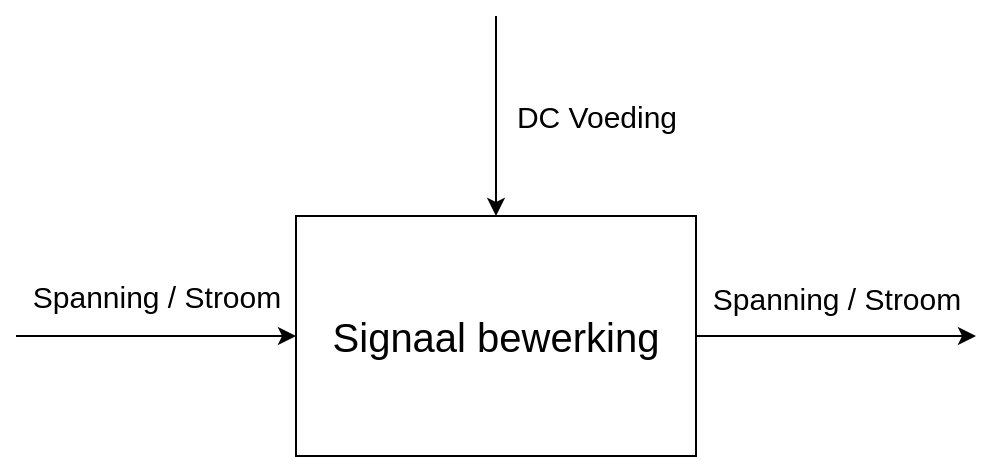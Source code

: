 <mxfile version="20.7.4" type="device"><diagram id="OKJpiOtIxh4kbWfzo8p2" name="Pagina-1"><mxGraphModel dx="928" dy="622" grid="1" gridSize="10" guides="1" tooltips="1" connect="1" arrows="1" fold="1" page="1" pageScale="1" pageWidth="1169" pageHeight="827" math="0" shadow="0"><root><mxCell id="0"/><mxCell id="1" parent="0"/><mxCell id="91KiJD3VFMvJ2usc8U5S-7" value="Spanning / Stroom" style="edgeStyle=orthogonalEdgeStyle;rounded=0;orthogonalLoop=1;jettySize=auto;html=1;fontSize=15;" parent="1" source="91KiJD3VFMvJ2usc8U5S-1" edge="1"><mxGeometry y="20" relative="1" as="geometry"><mxPoint x="780" y="340" as="targetPoint"/><mxPoint as="offset"/></mxGeometry></mxCell><mxCell id="91KiJD3VFMvJ2usc8U5S-1" value="Signaal bewerking" style="rounded=0;whiteSpace=wrap;html=1;fontSize=20;" parent="1" vertex="1"><mxGeometry x="440" y="280" width="200" height="120" as="geometry"/></mxCell><mxCell id="91KiJD3VFMvJ2usc8U5S-4" value="Spanning / Stroom" style="endArrow=classic;html=1;rounded=0;fontSize=15;entryX=0;entryY=0.5;entryDx=0;entryDy=0;" parent="1" target="91KiJD3VFMvJ2usc8U5S-1" edge="1"><mxGeometry y="20" width="50" height="50" relative="1" as="geometry"><mxPoint x="300" y="340" as="sourcePoint"/><mxPoint x="400" y="270" as="targetPoint"/><mxPoint as="offset"/></mxGeometry></mxCell><mxCell id="91KiJD3VFMvJ2usc8U5S-8" value="DC Voeding" style="endArrow=classic;html=1;rounded=0;fontSize=15;entryX=0.5;entryY=0;entryDx=0;entryDy=0;" parent="1" target="91KiJD3VFMvJ2usc8U5S-1" edge="1"><mxGeometry y="50" width="50" height="50" relative="1" as="geometry"><mxPoint x="540" y="180" as="sourcePoint"/><mxPoint x="560" y="350" as="targetPoint"/><mxPoint as="offset"/></mxGeometry></mxCell></root></mxGraphModel></diagram></mxfile>